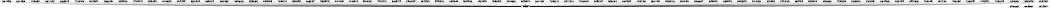 digraph world {
size="7,7";
	"e0:f8:47:91:48:c7" -> "ff:ff:ff:ff:ff:ff";
	"74:2f:68:10:5c:ef" -> "ff:ff:ff:ff:ff:ff";
	"70:18:8b:c3:a4:fa" -> "ff:ff:ff:ff:ff:ff";
	"70:14:a6:ba:99:10" -> "ff:ff:ff:ff:ff:ff";
	"a4:70:d6:08:42:9e" -> "ff:ff:ff:ff:ff:ff";
	"8c:64:22:e5:0b:36" -> "ff:ff:ff:ff:ff:ff";
	"38:60:77:2f:f9:6e" -> "ff:ff:ff:ff:ff:ff";
	"38:60:77:2f:f8:e8" -> "ff:ff:ff:ff:ff:ff";
	"e4:40:e2:82:b5:0d" -> "ff:ff:ff:ff:ff:ff";
	"38:60:77:12:db:64" -> "ff:ff:ff:ff:ff:ff";
	"88:c6:63:5a:14:2b" -> "ff:ff:ff:ff:ff:ff";
	"44:74:6c:d7:8a:e6" -> "ff:ff:ff:ff:ff:ff";
	"e0:75:7d:fb:3a:7a" -> "ff:ff:ff:ff:ff:ff";
	"84:38:38:64:8a:b2" -> "ff:ff:ff:ff:ff:ff";
	"48:59:29:b0:a0:81" -> "ff:ff:ff:ff:ff:ff";
	"44:a4:2d:b4:a7:dd" -> "ff:ff:ff:ff:ff:ff";
	"c4:3a:be:1e:ac:a2" -> "ff:ff:ff:ff:ff:ff";
	"00:27:0e:38:3b:bb" -> "ff:ff:ff:ff:ff:ff";
	"6c:f0:49:19:dd:f9" -> "ff:ff:ff:ff:ff:ff";
	"50:55:27:ed:c4:0a" -> "ff:ff:ff:ff:ff:ff";
	"cc:c3:ea:d7:64:d1" -> "ff:ff:ff:ff:ff:ff";
	"bc:6e:64:7e:85:57" -> "ff:ff:ff:ff:ff:ff";
	"20:6e:9c:68:22:83" -> "ff:ff:ff:ff:ff:ff";
	"48:5a:3f:30:c3:e5" -> "ff:ff:ff:ff:ff:ff";
	"e0:69:95:e4:bd:3b" -> "ff:ff:ff:ff:ff:ff";
	"44:80:eb:8a:70:c1" -> "ff:ff:ff:ff:ff:ff";
	"cc:fa:00:ec:9a:ef" -> "ff:ff:ff:ff:ff:ff";
	"00:88:65:57:5f:44" -> "ff:ff:ff:ff:ff:ff";
	"9c:d3:5b:89:94:d5" -> "ff:ff:ff:ff:ff:ff";
	"00:1b:21:7f:6c:fd" -> "ff:ff:ff:ff:ff:ff";
	"00:11:85:fe:47:cf" -> "ff:ff:ff:ff:ff:ff";
	"9c:fc:01:e7:52:54" -> "ff:ff:ff:ff:ff:ff";
	"44:a4:2d:14:b4:e4" -> "ff:ff:ff:ff:ff:ff";
	"78:a3:e4:80:a9:3e" -> "ff:ff:ff:ff:ff:ff";
	"b8:c6:8e:91:4a:4a" -> "ff:ff:ff:ff:ff:ff";
	"34:bb:26:e7:f8:aa" -> "ff:ff:ff:ff:ff:ff";
	"f8:e0:79:3a:ac:45" -> "ff:ff:ff:ff:ff:ff";
	"a0:99:9b:5f:17:d8" -> "ff:ff:ff:ff:ff:ff";
	"00:50:fc:98:0f:ee" -> "ff:ff:ff:ff:ff:ff";
	"f8:d0:bd:ba:c4:38" -> "ff:ff:ff:ff:ff:ff";
	"b8:af:67:a1:ea:9e" -> "ff:ff:ff:ff:ff:ff";
	"a4:eb:d3:89:de:29" -> "ff:ff:ff:ff:ff:ff";
	"1c:7b:21:ee:6e:38" -> "ff:ff:ff:ff:ff:ff";
	"e0:69:95:eb:1a:41" -> "ff:ff:ff:ff:ff:ff";
	"18:f6:43:44:98:3f" -> "88:f0:77:95:b0:44";
	"38:60:77:12:cf:c7" -> "ff:ff:ff:ff:ff:ff";
	"44:80:eb:53:74:c7" -> "ff:ff:ff:ff:ff:ff";
	"60:92:17:4d:31:1c" -> "ff:ff:ff:ff:ff:ff";
	"a4:70:d6:02:b6:9e" -> "ff:ff:ff:ff:ff:ff";
	"e0:69:95:e4:c1:b9" -> "ff:ff:ff:ff:ff:ff";
	"f8:cf:c5:87:e8:15" -> "ff:ff:ff:ff:ff:ff";
	"78:a3:e4:80:a9:3e" -> "e8:94:f6:06:18:32";
	"80:6c:1b:9b:5a:ca" -> "ff:ff:ff:ff:ff:ff";
	"bc:92:6b:47:cd:8e" -> "ff:ff:ff:ff:ff:ff";
	"5c:3c:27:71:dd:f0" -> "ff:ff:ff:ff:ff:ff";
	"a0:e4:53:cd:41:86" -> "ff:ff:ff:ff:ff:ff";
	"60:f8:1d:b1:be:bc" -> "ff:ff:ff:ff:ff:ff";
	"d8:50:e6:86:ce:79" -> "ff:ff:ff:ff:ff:ff";
	"e0:69:95:eb:1a:22" -> "ff:ff:ff:ff:ff:ff";
	"cc:c3:ea:2f:97:d6" -> "ff:ff:ff:ff:ff:ff";
	"60:be:b5:43:3a:a3" -> "ff:ff:ff:ff:ff:ff";
	"78:a3:e4:80:a9:3e" -> "00:50:7f:e3:e0:34";
	"e4:12:1d:78:b5:57" -> "ff:ff:ff:ff:ff:ff";
	"f8:f1:b6:4f:eb:34" -> "ff:ff:ff:ff:ff:ff";
	"34:4d:f7:15:46:d3" -> "ff:ff:ff:ff:ff:ff";
	"18:f6:43:44:98:3f" -> "ff:ff:ff:ff:ff:ff";
	"cc:c3:ea:9c:b1:ff" -> "ff:ff:ff:ff:ff:ff";
	"e0:69:95:e4:c1:34" -> "ff:ff:ff:ff:ff:ff";
	"30:f7:c5:e6:2c:8c" -> "ff:ff:ff:ff:ff:ff";
	"44:d4:e0:95:89:2e" -> "ff:ff:ff:ff:ff:ff";
	"34:36:3b:cf:7e:0c" -> "ff:ff:ff:ff:ff:ff";
	"e0:75:7d:8d:ae:54" -> "ff:ff:ff:ff:ff:ff";
	"80:6c:1b:9a:06:33" -> "ff:ff:ff:ff:ff:ff";
	"7c:c5:37:44:eb:aa" -> "ff:ff:ff:ff:ff:ff";
	"20:a9:9b:7c:33:e8" -> "ff:ff:ff:ff:ff:ff";
	"e4:40:e2:c1:be:ff" -> "ff:ff:ff:ff:ff:ff";
}
